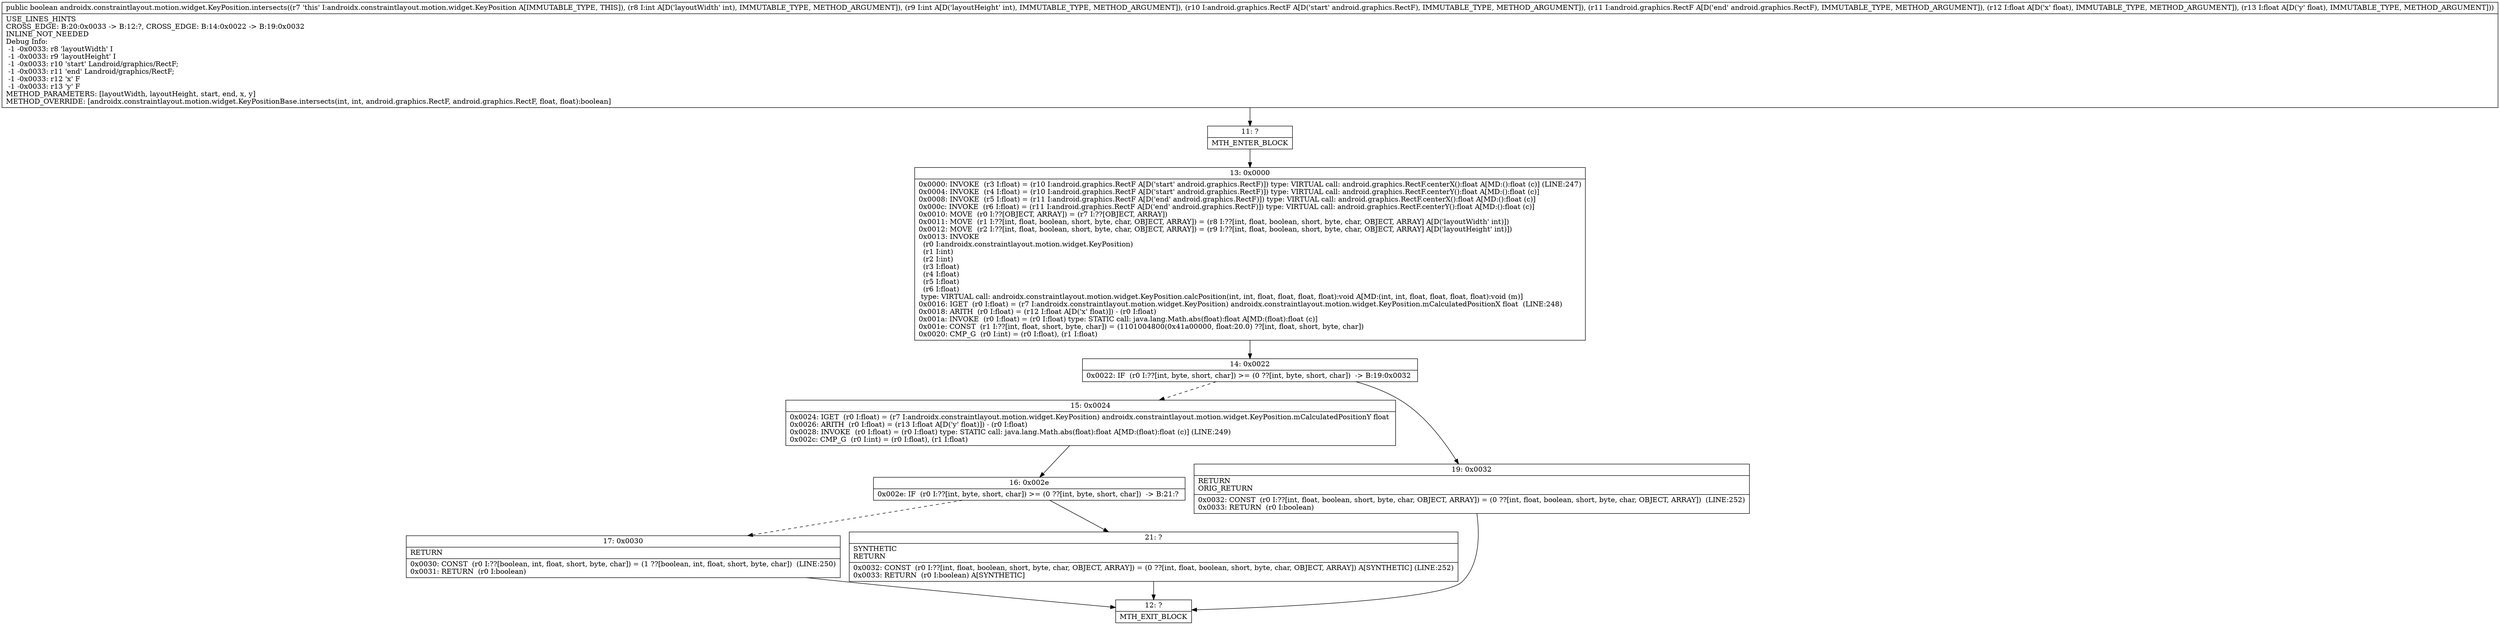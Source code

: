 digraph "CFG forandroidx.constraintlayout.motion.widget.KeyPosition.intersects(IILandroid\/graphics\/RectF;Landroid\/graphics\/RectF;FF)Z" {
Node_11 [shape=record,label="{11\:\ ?|MTH_ENTER_BLOCK\l}"];
Node_13 [shape=record,label="{13\:\ 0x0000|0x0000: INVOKE  (r3 I:float) = (r10 I:android.graphics.RectF A[D('start' android.graphics.RectF)]) type: VIRTUAL call: android.graphics.RectF.centerX():float A[MD:():float (c)] (LINE:247)\l0x0004: INVOKE  (r4 I:float) = (r10 I:android.graphics.RectF A[D('start' android.graphics.RectF)]) type: VIRTUAL call: android.graphics.RectF.centerY():float A[MD:():float (c)]\l0x0008: INVOKE  (r5 I:float) = (r11 I:android.graphics.RectF A[D('end' android.graphics.RectF)]) type: VIRTUAL call: android.graphics.RectF.centerX():float A[MD:():float (c)]\l0x000c: INVOKE  (r6 I:float) = (r11 I:android.graphics.RectF A[D('end' android.graphics.RectF)]) type: VIRTUAL call: android.graphics.RectF.centerY():float A[MD:():float (c)]\l0x0010: MOVE  (r0 I:??[OBJECT, ARRAY]) = (r7 I:??[OBJECT, ARRAY]) \l0x0011: MOVE  (r1 I:??[int, float, boolean, short, byte, char, OBJECT, ARRAY]) = (r8 I:??[int, float, boolean, short, byte, char, OBJECT, ARRAY] A[D('layoutWidth' int)]) \l0x0012: MOVE  (r2 I:??[int, float, boolean, short, byte, char, OBJECT, ARRAY]) = (r9 I:??[int, float, boolean, short, byte, char, OBJECT, ARRAY] A[D('layoutHeight' int)]) \l0x0013: INVOKE  \l  (r0 I:androidx.constraintlayout.motion.widget.KeyPosition)\l  (r1 I:int)\l  (r2 I:int)\l  (r3 I:float)\l  (r4 I:float)\l  (r5 I:float)\l  (r6 I:float)\l type: VIRTUAL call: androidx.constraintlayout.motion.widget.KeyPosition.calcPosition(int, int, float, float, float, float):void A[MD:(int, int, float, float, float, float):void (m)]\l0x0016: IGET  (r0 I:float) = (r7 I:androidx.constraintlayout.motion.widget.KeyPosition) androidx.constraintlayout.motion.widget.KeyPosition.mCalculatedPositionX float  (LINE:248)\l0x0018: ARITH  (r0 I:float) = (r12 I:float A[D('x' float)]) \- (r0 I:float) \l0x001a: INVOKE  (r0 I:float) = (r0 I:float) type: STATIC call: java.lang.Math.abs(float):float A[MD:(float):float (c)]\l0x001e: CONST  (r1 I:??[int, float, short, byte, char]) = (1101004800(0x41a00000, float:20.0) ??[int, float, short, byte, char]) \l0x0020: CMP_G  (r0 I:int) = (r0 I:float), (r1 I:float) \l}"];
Node_14 [shape=record,label="{14\:\ 0x0022|0x0022: IF  (r0 I:??[int, byte, short, char]) \>= (0 ??[int, byte, short, char])  \-\> B:19:0x0032 \l}"];
Node_15 [shape=record,label="{15\:\ 0x0024|0x0024: IGET  (r0 I:float) = (r7 I:androidx.constraintlayout.motion.widget.KeyPosition) androidx.constraintlayout.motion.widget.KeyPosition.mCalculatedPositionY float \l0x0026: ARITH  (r0 I:float) = (r13 I:float A[D('y' float)]) \- (r0 I:float) \l0x0028: INVOKE  (r0 I:float) = (r0 I:float) type: STATIC call: java.lang.Math.abs(float):float A[MD:(float):float (c)] (LINE:249)\l0x002c: CMP_G  (r0 I:int) = (r0 I:float), (r1 I:float) \l}"];
Node_16 [shape=record,label="{16\:\ 0x002e|0x002e: IF  (r0 I:??[int, byte, short, char]) \>= (0 ??[int, byte, short, char])  \-\> B:21:? \l}"];
Node_17 [shape=record,label="{17\:\ 0x0030|RETURN\l|0x0030: CONST  (r0 I:??[boolean, int, float, short, byte, char]) = (1 ??[boolean, int, float, short, byte, char])  (LINE:250)\l0x0031: RETURN  (r0 I:boolean) \l}"];
Node_12 [shape=record,label="{12\:\ ?|MTH_EXIT_BLOCK\l}"];
Node_21 [shape=record,label="{21\:\ ?|SYNTHETIC\lRETURN\l|0x0032: CONST  (r0 I:??[int, float, boolean, short, byte, char, OBJECT, ARRAY]) = (0 ??[int, float, boolean, short, byte, char, OBJECT, ARRAY]) A[SYNTHETIC] (LINE:252)\l0x0033: RETURN  (r0 I:boolean) A[SYNTHETIC]\l}"];
Node_19 [shape=record,label="{19\:\ 0x0032|RETURN\lORIG_RETURN\l|0x0032: CONST  (r0 I:??[int, float, boolean, short, byte, char, OBJECT, ARRAY]) = (0 ??[int, float, boolean, short, byte, char, OBJECT, ARRAY])  (LINE:252)\l0x0033: RETURN  (r0 I:boolean) \l}"];
MethodNode[shape=record,label="{public boolean androidx.constraintlayout.motion.widget.KeyPosition.intersects((r7 'this' I:androidx.constraintlayout.motion.widget.KeyPosition A[IMMUTABLE_TYPE, THIS]), (r8 I:int A[D('layoutWidth' int), IMMUTABLE_TYPE, METHOD_ARGUMENT]), (r9 I:int A[D('layoutHeight' int), IMMUTABLE_TYPE, METHOD_ARGUMENT]), (r10 I:android.graphics.RectF A[D('start' android.graphics.RectF), IMMUTABLE_TYPE, METHOD_ARGUMENT]), (r11 I:android.graphics.RectF A[D('end' android.graphics.RectF), IMMUTABLE_TYPE, METHOD_ARGUMENT]), (r12 I:float A[D('x' float), IMMUTABLE_TYPE, METHOD_ARGUMENT]), (r13 I:float A[D('y' float), IMMUTABLE_TYPE, METHOD_ARGUMENT]))  | USE_LINES_HINTS\lCROSS_EDGE: B:20:0x0033 \-\> B:12:?, CROSS_EDGE: B:14:0x0022 \-\> B:19:0x0032\lINLINE_NOT_NEEDED\lDebug Info:\l  \-1 \-0x0033: r8 'layoutWidth' I\l  \-1 \-0x0033: r9 'layoutHeight' I\l  \-1 \-0x0033: r10 'start' Landroid\/graphics\/RectF;\l  \-1 \-0x0033: r11 'end' Landroid\/graphics\/RectF;\l  \-1 \-0x0033: r12 'x' F\l  \-1 \-0x0033: r13 'y' F\lMETHOD_PARAMETERS: [layoutWidth, layoutHeight, start, end, x, y]\lMETHOD_OVERRIDE: [androidx.constraintlayout.motion.widget.KeyPositionBase.intersects(int, int, android.graphics.RectF, android.graphics.RectF, float, float):boolean]\l}"];
MethodNode -> Node_11;Node_11 -> Node_13;
Node_13 -> Node_14;
Node_14 -> Node_15[style=dashed];
Node_14 -> Node_19;
Node_15 -> Node_16;
Node_16 -> Node_17[style=dashed];
Node_16 -> Node_21;
Node_17 -> Node_12;
Node_21 -> Node_12;
Node_19 -> Node_12;
}

